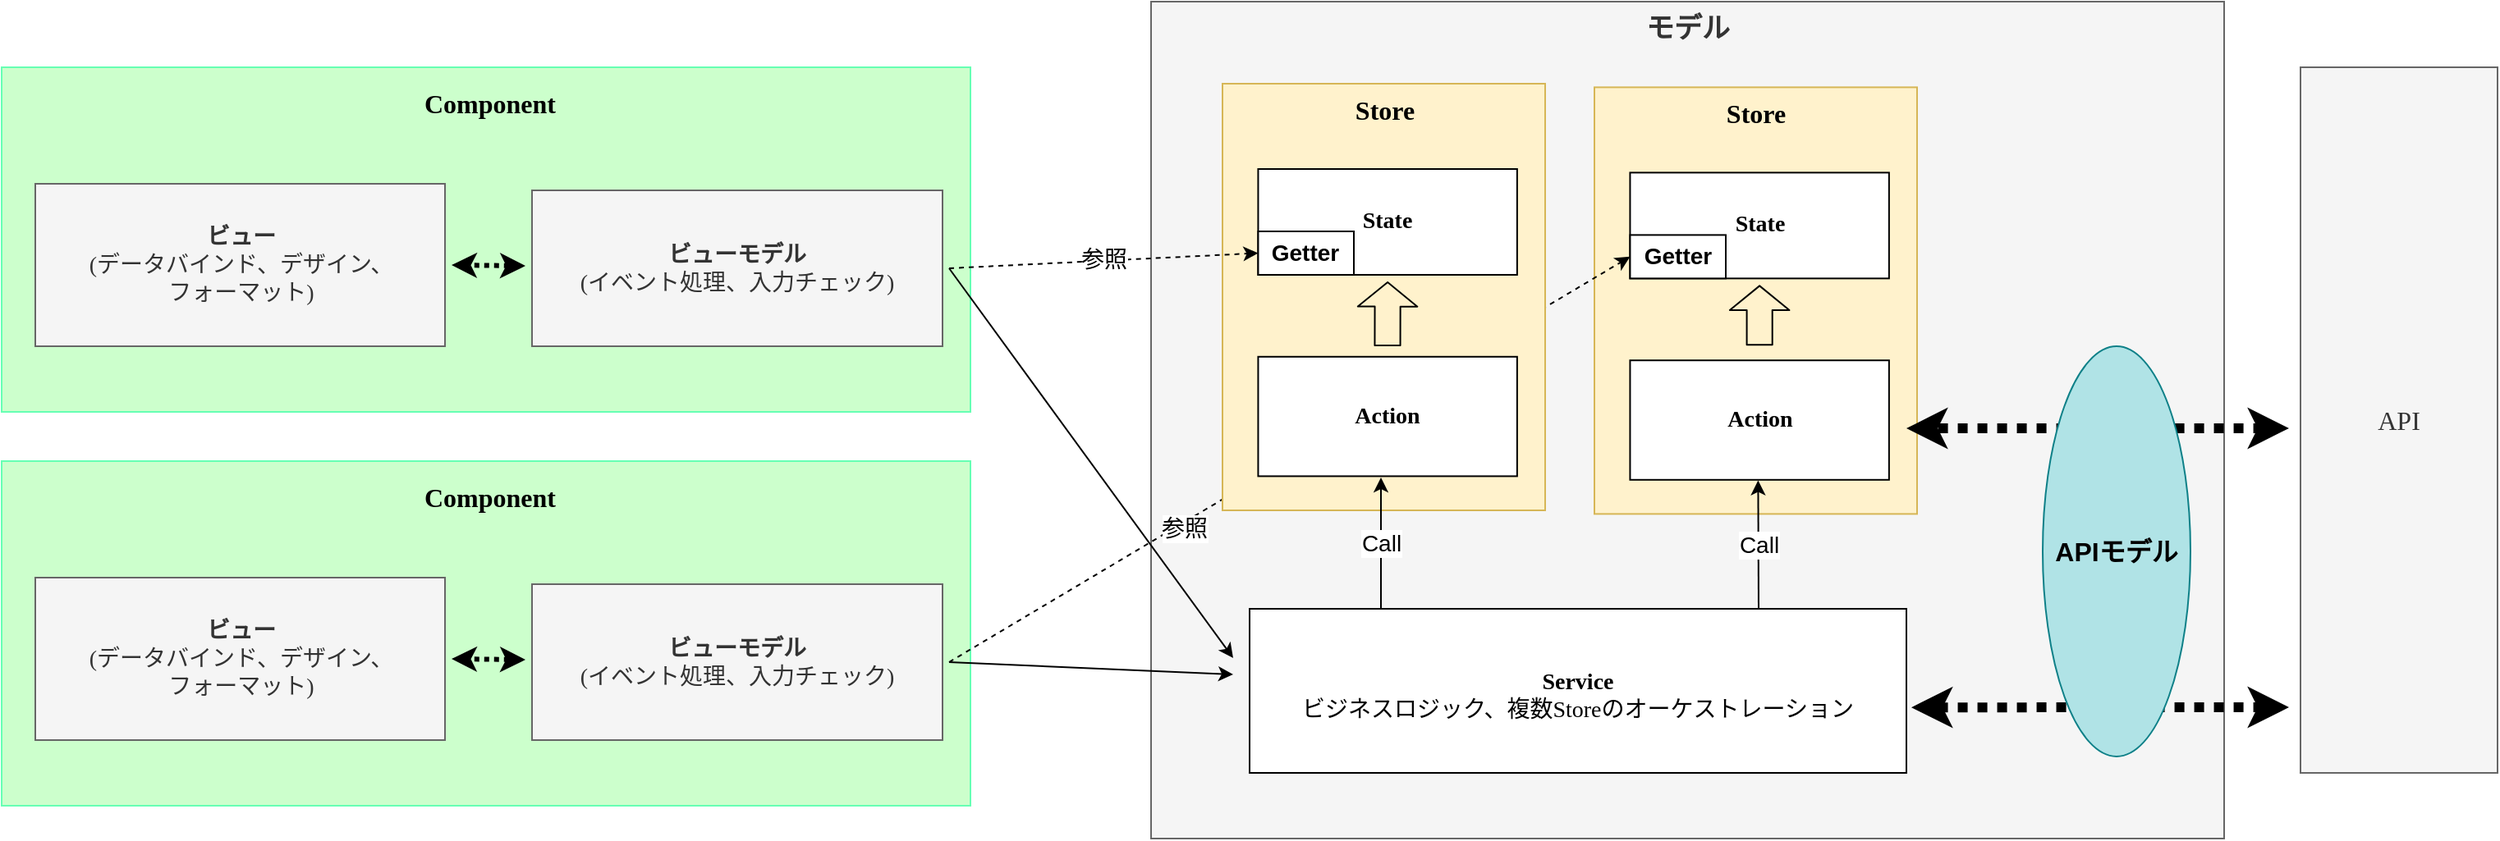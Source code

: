 <mxfile>
    <diagram id="g32roVNftYkZaOqn-Fnz" name="ページ1">
        <mxGraphModel dx="1247" dy="672" grid="1" gridSize="10" guides="1" tooltips="1" connect="1" arrows="1" fold="1" page="1" pageScale="1" pageWidth="827" pageHeight="1169" math="0" shadow="0">
            <root>
                <mxCell id="0"/>
                <mxCell id="1" parent="0"/>
                <mxCell id="132" value="Component" style="rounded=0;whiteSpace=wrap;html=1;align=center;spacingLeft=5;fillColor=#CCFFCC;fontColor=#000000;strokeColor=#66FFB3;verticalAlign=top;fontSize=16;fontFamily=Noto Sans JP;fontSource=https%3A%2F%2Ffonts.googleapis.com%2Fcss%3Ffamily%3DNoto%2BSans%2BJP;fontStyle=1;spacingTop=6;" parent="1" vertex="1">
                    <mxGeometry x="70" y="330" width="590" height="210" as="geometry"/>
                </mxCell>
                <mxCell id="85" value="モデル" style="rounded=0;whiteSpace=wrap;html=1;fillColor=#f5f5f5;fontColor=#333333;strokeColor=#666666;fontStyle=1;verticalAlign=top;fontSize=17;" parent="1" vertex="1">
                    <mxGeometry x="770" y="50" width="653.5" height="510" as="geometry"/>
                </mxCell>
                <mxCell id="116" value="Service&lt;br style=&quot;border-color: var(--border-color);&quot;&gt;&lt;span style=&quot;border-color: var(--border-color); font-weight: normal;&quot;&gt;ビジネスロジック、複数Storeのオーケストレーション&lt;/span&gt;&lt;span style=&quot;font-weight: normal&quot;&gt;&lt;br&gt;&lt;/span&gt;" style="rounded=0;whiteSpace=wrap;html=1;fontSize=14;fontFamily=Noto Sans JP;fontSource=https%3A%2F%2Ffonts.googleapis.com%2Fcss%3Ffamily%3DNoto%2BSans%2BJP;perimeterSpacing=9;fontStyle=1;align=center;verticalAlign=bottom;spacingBottom=27;" parent="1" vertex="1">
                    <mxGeometry x="830" y="420" width="400" height="100" as="geometry"/>
                </mxCell>
                <mxCell id="126" value="Component" style="rounded=0;whiteSpace=wrap;html=1;align=center;spacingLeft=5;fillColor=#CCFFCC;fontColor=#000000;strokeColor=#66FFB3;verticalAlign=top;fontSize=16;fontFamily=Noto Sans JP;fontSource=https%3A%2F%2Ffonts.googleapis.com%2Fcss%3Ffamily%3DNoto%2BSans%2BJP;fontStyle=1;spacingTop=6;" parent="1" vertex="1">
                    <mxGeometry x="70" y="90" width="590" height="210" as="geometry"/>
                </mxCell>
                <mxCell id="127" value="&lt;b&gt;ビュー&lt;/b&gt;&lt;br style=&quot;font-size: 14px&quot;&gt;(データバインド、デザイン、&lt;br&gt;フォーマット)" style="rounded=0;whiteSpace=wrap;html=1;fontSize=14;fontFamily=Noto Sans JP;fontSource=https%3A%2F%2Ffonts.googleapis.com%2Fcss%3Ffamily%3DNoto%2BSans%2BJP;perimeterSpacing=4;fillColor=#f5f5f5;strokeColor=#666666;fontColor=#333333;" parent="1" vertex="1">
                    <mxGeometry x="90.5" y="161" width="249.5" height="99" as="geometry"/>
                </mxCell>
                <mxCell id="128" value="&lt;b&gt;ビューモデル&lt;/b&gt;&lt;br style=&quot;font-size: 14px&quot;&gt;(イベント処理、入力チェック)" style="rounded=0;whiteSpace=wrap;html=1;fontSize=14;fontFamily=Noto Sans JP;fontSource=https%3A%2F%2Ffonts.googleapis.com%2Fcss%3Ffamily%3DNoto%2BSans%2BJP;perimeterSpacing=4;fillColor=#f5f5f5;fontColor=#333333;strokeColor=#666666;" parent="1" vertex="1">
                    <mxGeometry x="393" y="165" width="250" height="95" as="geometry"/>
                </mxCell>
                <mxCell id="165" value="" style="group" parent="1" vertex="1" connectable="0">
                    <mxGeometry x="1040" y="102.2" width="196.5" height="260" as="geometry"/>
                </mxCell>
                <mxCell id="112" value="&lt;b&gt;Store&lt;/b&gt;" style="rounded=0;whiteSpace=wrap;html=1;fontSize=16;verticalAlign=top;fillColor=#fff2cc;strokeColor=#d6b656;fontFamily=Noto Sans JP;fontSource=https%3A%2F%2Ffonts.googleapis.com%2Fcss%3Ffamily%3DNoto%2BSans%2BJP;" parent="165" vertex="1">
                    <mxGeometry width="196.5" height="260" as="geometry"/>
                </mxCell>
                <mxCell id="113" value="&lt;span&gt;State&lt;/span&gt;&lt;span&gt;&lt;br&gt;&lt;/span&gt;" style="rounded=0;whiteSpace=wrap;html=1;fontSize=14;fontFamily=Noto Sans JP;fontSource=https%3A%2F%2Ffonts.googleapis.com%2Fcss%3Ffamily%3DNoto%2BSans%2BJP;perimeterSpacing=4;fontStyle=1;align=center;" parent="165" vertex="1">
                    <mxGeometry x="21.718" y="52" width="157.717" height="64.48" as="geometry"/>
                </mxCell>
                <mxCell id="114" value="Action" style="rounded=0;whiteSpace=wrap;html=1;fontSize=14;fontFamily=Noto Sans JP;fontSource=https%3A%2F%2Ffonts.googleapis.com%2Fcss%3Ffamily%3DNoto%2BSans%2BJP;perimeterSpacing=9;fontStyle=1;align=center;" parent="165" vertex="1">
                    <mxGeometry x="21.718" y="166.4" width="157.717" height="72.8" as="geometry"/>
                </mxCell>
                <mxCell id="142" value="&lt;span style=&quot;font-size: 14px;&quot;&gt;Getter&lt;/span&gt;" style="rounded=0;whiteSpace=wrap;html=1;fontStyle=1;fontSize=14;" parent="165" vertex="1">
                    <mxGeometry x="21.72" y="90" width="58.28" height="26.48" as="geometry"/>
                </mxCell>
                <mxCell id="167" value="" style="shape=flexArrow;endArrow=classic;startArrow=none;html=1;startSize=2;endSize=4.606;strokeWidth=1;startFill=0;width=15.556;endWidth=19.728;entryX=0.5;entryY=1;entryDx=0;entryDy=0;exitX=0.5;exitY=0;exitDx=0;exitDy=0;" edge="1" parent="165" source="114" target="113">
                    <mxGeometry width="100" height="100" relative="1" as="geometry">
                        <mxPoint x="101" y="157.8" as="sourcePoint"/>
                        <mxPoint x="100.347" y="120.0" as="targetPoint"/>
                    </mxGeometry>
                </mxCell>
                <mxCell id="140" value="" style="endArrow=classic;html=1;fontSize=14;fontFamily=Noto Sans JP;fontSource=https%3A%2F%2Ffonts.googleapis.com%2Fcss%3Ffamily%3DNoto%2BSans%2BJP;exitX=1;exitY=0.5;exitDx=0;exitDy=0;entryX=0;entryY=0.5;entryDx=0;entryDy=0;dashed=1;" parent="1" source="134" target="142" edge="1">
                    <mxGeometry width="50" height="50" relative="1" as="geometry">
                        <mxPoint x="657" y="462.5" as="sourcePoint"/>
                        <mxPoint x="803.0" y="335" as="targetPoint"/>
                    </mxGeometry>
                </mxCell>
                <mxCell id="143" value="参照" style="edgeLabel;html=1;align=center;verticalAlign=middle;resizable=0;points=[];fontSize=14;" parent="140" vertex="1" connectable="0">
                    <mxGeometry x="-0.313" y="1" relative="1" as="geometry">
                        <mxPoint x="1" y="4" as="offset"/>
                    </mxGeometry>
                </mxCell>
                <mxCell id="131" value="" style="endArrow=classic;html=1;fontSize=14;fontFamily=Noto Sans JP;fontSource=https%3A%2F%2Ffonts.googleapis.com%2Fcss%3Ffamily%3DNoto%2BSans%2BJP;startArrow=classic;startFill=1;dashed=1;strokeWidth=3;dashPattern=1 1;entryX=1;entryY=0.5;entryDx=0;entryDy=0;" parent="1" source="128" target="127" edge="1">
                    <mxGeometry width="50" height="50" relative="1" as="geometry">
                        <mxPoint x="370" y="193" as="sourcePoint"/>
                        <mxPoint x="1131" y="345" as="targetPoint"/>
                    </mxGeometry>
                </mxCell>
                <mxCell id="133" value="&lt;b&gt;ビュー&lt;/b&gt;&lt;br style=&quot;font-size: 14px&quot;&gt;(データバインド、デザイン、&lt;br style=&quot;font-size: 14px&quot;&gt;フォーマット)" style="rounded=0;whiteSpace=wrap;html=1;fontSize=14;fontFamily=Noto Sans JP;fontSource=https%3A%2F%2Ffonts.googleapis.com%2Fcss%3Ffamily%3DNoto%2BSans%2BJP;perimeterSpacing=4;fillColor=#f5f5f5;fontColor=#333333;strokeColor=#666666;" parent="1" vertex="1">
                    <mxGeometry x="90.5" y="401" width="249.5" height="99" as="geometry"/>
                </mxCell>
                <mxCell id="134" value="&lt;b&gt;ビューモデル&lt;/b&gt;&lt;br style=&quot;font-size: 14px&quot;&gt;(イベント処理、入力チェック)" style="rounded=0;whiteSpace=wrap;html=1;fontSize=14;fontFamily=Noto Sans JP;fontSource=https%3A%2F%2Ffonts.googleapis.com%2Fcss%3Ffamily%3DNoto%2BSans%2BJP;perimeterSpacing=4;fillColor=#f5f5f5;fontColor=#333333;strokeColor=#666666;" parent="1" vertex="1">
                    <mxGeometry x="393" y="405" width="250" height="95" as="geometry"/>
                </mxCell>
                <mxCell id="135" value="" style="endArrow=classic;html=1;fontSize=14;fontFamily=Noto Sans JP;fontSource=https%3A%2F%2Ffonts.googleapis.com%2Fcss%3Ffamily%3DNoto%2BSans%2BJP;startArrow=classic;startFill=1;dashed=1;strokeWidth=3;dashPattern=1 1;entryX=1;entryY=0.5;entryDx=0;entryDy=0;" parent="1" source="134" target="133" edge="1">
                    <mxGeometry width="50" height="50" relative="1" as="geometry">
                        <mxPoint x="370" y="433" as="sourcePoint"/>
                        <mxPoint x="1131" y="585" as="targetPoint"/>
                    </mxGeometry>
                </mxCell>
                <mxCell id="136" value="" style="endArrow=classic;html=1;fontSize=14;fontFamily=Noto Sans JP;fontSource=https%3A%2F%2Ffonts.googleapis.com%2Fcss%3Ffamily%3DNoto%2BSans%2BJP;exitX=1;exitY=0.5;exitDx=0;exitDy=0;" parent="1" source="134" edge="1">
                    <mxGeometry width="50" height="50" relative="1" as="geometry">
                        <mxPoint x="614.5" y="483" as="sourcePoint"/>
                        <mxPoint x="820" y="460" as="targetPoint"/>
                    </mxGeometry>
                </mxCell>
                <mxCell id="145" value="Call" style="endArrow=classic;html=1;fontSize=14;entryX=0.495;entryY=0.905;entryDx=0;entryDy=0;entryPerimeter=0;" parent="1" target="114" edge="1">
                    <mxGeometry width="50" height="50" relative="1" as="geometry">
                        <mxPoint x="1140" y="420" as="sourcePoint"/>
                        <mxPoint x="1140" y="350" as="targetPoint"/>
                    </mxGeometry>
                </mxCell>
                <mxCell id="146" value="" style="endArrow=classic;html=1;fontSize=14;fontFamily=Noto Sans JP;fontSource=https%3A%2F%2Ffonts.googleapis.com%2Fcss%3Ffamily%3DNoto%2BSans%2BJP;startArrow=classic;startFill=1;dashed=1;strokeWidth=6;dashPattern=1 1;" parent="1" edge="1">
                    <mxGeometry width="50" height="50" relative="1" as="geometry">
                        <mxPoint x="1463" y="310" as="sourcePoint"/>
                        <mxPoint x="1230" y="310" as="targetPoint"/>
                    </mxGeometry>
                </mxCell>
                <mxCell id="147" value="" style="endArrow=classic;html=1;fontSize=14;fontFamily=Noto Sans JP;fontSource=https%3A%2F%2Ffonts.googleapis.com%2Fcss%3Ffamily%3DNoto%2BSans%2BJP;startArrow=classic;startFill=1;dashed=1;strokeWidth=6;dashPattern=1 1;" parent="1" edge="1">
                    <mxGeometry width="50" height="50" relative="1" as="geometry">
                        <mxPoint x="1463" y="480" as="sourcePoint"/>
                        <mxPoint x="1233" y="480.09" as="targetPoint"/>
                    </mxGeometry>
                </mxCell>
                <mxCell id="148" value="APIモデル" style="ellipse;whiteSpace=wrap;html=1;rounded=1;fontSize=16;fontStyle=1;fillColor=#b0e3e6;strokeColor=#0e8088;" parent="1" vertex="1">
                    <mxGeometry x="1313" y="260" width="90" height="250" as="geometry"/>
                </mxCell>
                <mxCell id="164" value="" style="group" parent="1" vertex="1" connectable="0">
                    <mxGeometry x="813.5" y="100" width="196.5" height="260" as="geometry"/>
                </mxCell>
                <mxCell id="106" value="&lt;b&gt;Store&lt;/b&gt;" style="rounded=0;whiteSpace=wrap;html=1;fontSize=16;verticalAlign=top;fillColor=#fff2cc;strokeColor=#d6b656;fontFamily=Noto Sans JP;fontSource=https%3A%2F%2Ffonts.googleapis.com%2Fcss%3Ffamily%3DNoto%2BSans%2BJP;" parent="164" vertex="1">
                    <mxGeometry width="196.5" height="260" as="geometry"/>
                </mxCell>
                <mxCell id="107" value="&lt;span&gt;State&lt;/span&gt;&lt;span&gt;&lt;br&gt;&lt;/span&gt;" style="rounded=0;whiteSpace=wrap;html=1;fontSize=14;fontFamily=Noto Sans JP;fontSource=https%3A%2F%2Ffonts.googleapis.com%2Fcss%3Ffamily%3DNoto%2BSans%2BJP;perimeterSpacing=4;fontStyle=1;align=center;" parent="164" vertex="1">
                    <mxGeometry x="21.718" y="52" width="157.717" height="64.48" as="geometry"/>
                </mxCell>
                <mxCell id="108" value="Action" style="rounded=0;whiteSpace=wrap;html=1;fontSize=14;fontFamily=Noto Sans JP;fontSource=https%3A%2F%2Ffonts.googleapis.com%2Fcss%3Ffamily%3DNoto%2BSans%2BJP;perimeterSpacing=9;fontStyle=1;align=center;" parent="164" vertex="1">
                    <mxGeometry x="21.718" y="166.4" width="157.717" height="72.8" as="geometry"/>
                </mxCell>
                <mxCell id="109" value="" style="shape=flexArrow;endArrow=classic;startArrow=none;html=1;startSize=2;endSize=4.606;strokeWidth=1;entryX=0.5;entryY=1;entryDx=0;entryDy=0;startFill=0;width=15.556;endWidth=19.728;" parent="164" target="107" edge="1">
                    <mxGeometry width="100" height="100" relative="1" as="geometry">
                        <mxPoint x="100.5" y="160" as="sourcePoint"/>
                        <mxPoint x="108.592" y="41.6" as="targetPoint"/>
                    </mxGeometry>
                </mxCell>
                <mxCell id="141" value="&lt;span style=&quot;font-size: 14px;&quot;&gt;Getter&lt;/span&gt;" style="rounded=0;whiteSpace=wrap;html=1;fontStyle=1;fontSize=14;" parent="164" vertex="1">
                    <mxGeometry x="21.72" y="90" width="58.28" height="26.48" as="geometry"/>
                </mxCell>
                <mxCell id="166" value="" style="endArrow=classic;html=1;fontSize=14;fontFamily=Noto Sans JP;fontSource=https%3A%2F%2Ffonts.googleapis.com%2Fcss%3Ffamily%3DNoto%2BSans%2BJP;exitX=1;exitY=0.5;exitDx=0;exitDy=0;" parent="1" source="128" edge="1">
                    <mxGeometry width="50" height="50" relative="1" as="geometry">
                        <mxPoint x="657.0" y="462.5" as="sourcePoint"/>
                        <mxPoint x="820" y="450" as="targetPoint"/>
                    </mxGeometry>
                </mxCell>
                <mxCell id="129" value="参照" style="endArrow=classic;html=1;fontSize=14;fontFamily=Noto Sans JP;fontSource=https%3A%2F%2Ffonts.googleapis.com%2Fcss%3Ffamily%3DNoto%2BSans%2BJP;exitX=1;exitY=0.5;exitDx=0;exitDy=0;entryX=0;entryY=0.5;entryDx=0;entryDy=0;dashed=1;" parent="1" source="128" target="141" edge="1">
                    <mxGeometry width="50" height="50" relative="1" as="geometry">
                        <mxPoint x="620" y="232" as="sourcePoint"/>
                        <mxPoint x="800" y="310" as="targetPoint"/>
                    </mxGeometry>
                </mxCell>
                <mxCell id="144" value="Call" style="endArrow=classic;html=1;fontSize=14;" parent="1" edge="1">
                    <mxGeometry width="50" height="50" relative="1" as="geometry">
                        <mxPoint x="910" y="420" as="sourcePoint"/>
                        <mxPoint x="910" y="340" as="targetPoint"/>
                    </mxGeometry>
                </mxCell>
                <mxCell id="123" value="API" style="rounded=0;whiteSpace=wrap;html=1;fontSize=16;fillColor=#f5f5f5;strokeColor=#666666;fontFamily=Noto Sans JP;fontSource=https%3A%2F%2Ffonts.googleapis.com%2Fcss%3Ffamily%3DNoto%2BSans%2BJP;fontColor=#333333;" parent="1" vertex="1">
                    <mxGeometry x="1470" y="90" width="120" height="430" as="geometry"/>
                </mxCell>
            </root>
        </mxGraphModel>
    </diagram>
</mxfile>